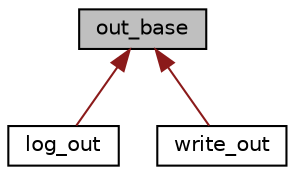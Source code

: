 digraph "out_base"
{
  edge [fontname="Helvetica",fontsize="10",labelfontname="Helvetica",labelfontsize="10"];
  node [fontname="Helvetica",fontsize="10",shape=record];
  Node1 [label="out_base",height=0.2,width=0.4,color="black", fillcolor="grey75", style="filled", fontcolor="black"];
  Node1 -> Node2 [dir="back",color="firebrick4",fontsize="10",style="solid",fontname="Helvetica"];
  Node2 [label="log_out",height=0.2,width=0.4,color="black", fillcolor="white", style="filled",URL="$classlog__out.html"];
  Node1 -> Node3 [dir="back",color="firebrick4",fontsize="10",style="solid",fontname="Helvetica"];
  Node3 [label="write_out",height=0.2,width=0.4,color="black", fillcolor="white", style="filled",URL="$classwrite__out.html"];
}

